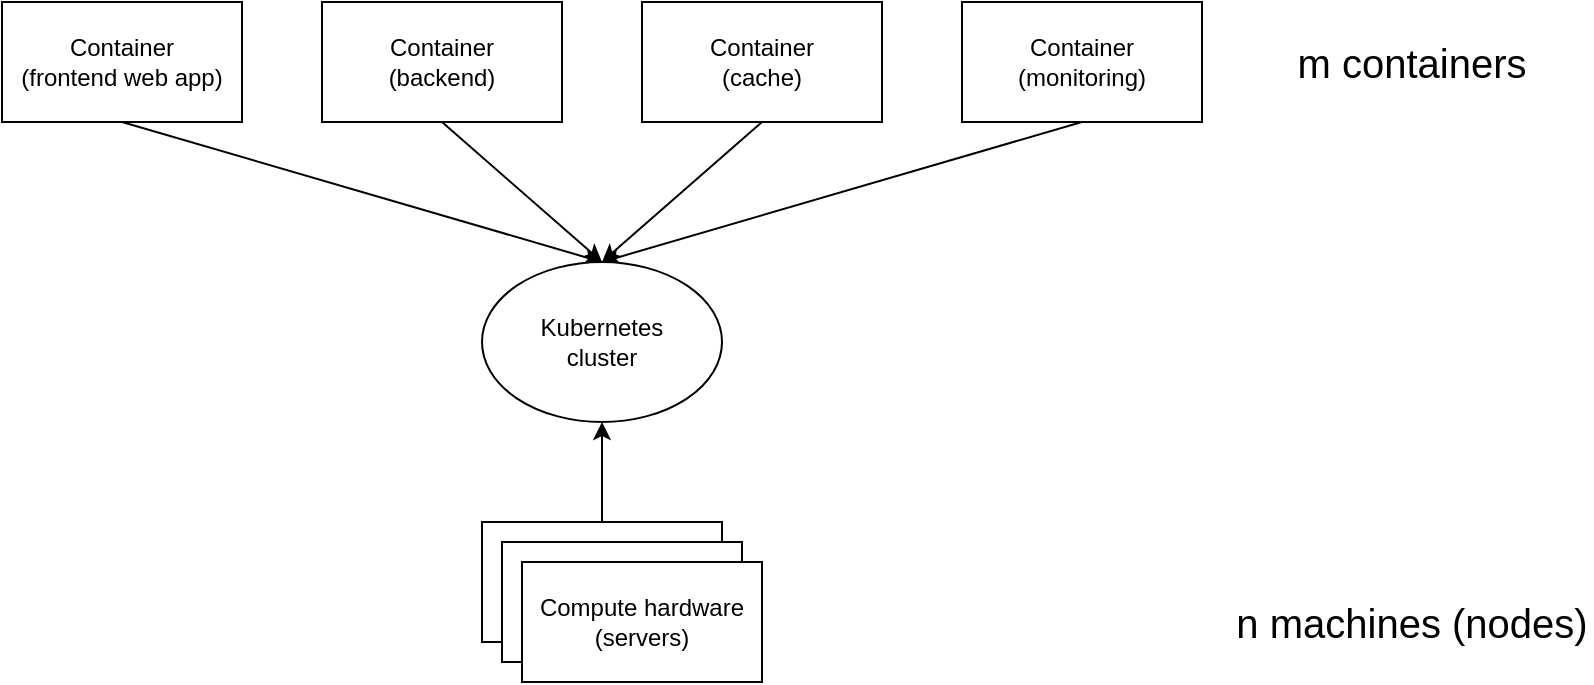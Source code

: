 <mxfile version="20.3.0" type="device"><diagram id="vrpOzE_966XCO8ZPSDGx" name="Page-1"><mxGraphModel dx="1042" dy="732" grid="1" gridSize="10" guides="1" tooltips="1" connect="1" arrows="1" fold="1" page="1" pageScale="1" pageWidth="850" pageHeight="1100" math="0" shadow="0"><root><mxCell id="0"/><mxCell id="1" parent="0"/><mxCell id="U3PLiyonTBUKEKgpUl-Z-16" style="edgeStyle=none;rounded=0;orthogonalLoop=1;jettySize=auto;html=1;exitX=0.5;exitY=1;exitDx=0;exitDy=0;entryX=0.5;entryY=0;entryDx=0;entryDy=0;" edge="1" parent="1" source="U3PLiyonTBUKEKgpUl-Z-1" target="U3PLiyonTBUKEKgpUl-Z-20"><mxGeometry relative="1" as="geometry"><mxPoint x="304" y="318" as="targetPoint"/></mxGeometry></mxCell><mxCell id="U3PLiyonTBUKEKgpUl-Z-1" value="Container &lt;br&gt;(frontend web app)" style="rounded=0;whiteSpace=wrap;html=1;" vertex="1" parent="1"><mxGeometry x="40" y="200" width="120" height="60" as="geometry"/></mxCell><mxCell id="U3PLiyonTBUKEKgpUl-Z-17" style="edgeStyle=none;rounded=0;orthogonalLoop=1;jettySize=auto;html=1;exitX=0.5;exitY=1;exitDx=0;exitDy=0;entryX=0.5;entryY=0;entryDx=0;entryDy=0;" edge="1" parent="1" source="U3PLiyonTBUKEKgpUl-Z-2" target="U3PLiyonTBUKEKgpUl-Z-20"><mxGeometry relative="1" as="geometry"><mxPoint x="304" y="318" as="targetPoint"/></mxGeometry></mxCell><mxCell id="U3PLiyonTBUKEKgpUl-Z-2" value="Container &lt;br&gt;(backend)" style="rounded=0;whiteSpace=wrap;html=1;" vertex="1" parent="1"><mxGeometry x="200" y="200" width="120" height="60" as="geometry"/></mxCell><mxCell id="U3PLiyonTBUKEKgpUl-Z-18" style="edgeStyle=none;rounded=0;orthogonalLoop=1;jettySize=auto;html=1;exitX=0.5;exitY=1;exitDx=0;exitDy=0;entryX=0.5;entryY=0;entryDx=0;entryDy=0;" edge="1" parent="1" source="U3PLiyonTBUKEKgpUl-Z-3" target="U3PLiyonTBUKEKgpUl-Z-20"><mxGeometry relative="1" as="geometry"><mxPoint x="304" y="318" as="targetPoint"/></mxGeometry></mxCell><mxCell id="U3PLiyonTBUKEKgpUl-Z-3" value="Container &lt;br&gt;(cache)" style="rounded=0;whiteSpace=wrap;html=1;" vertex="1" parent="1"><mxGeometry x="360" y="200" width="120" height="60" as="geometry"/></mxCell><mxCell id="U3PLiyonTBUKEKgpUl-Z-19" style="edgeStyle=none;rounded=0;orthogonalLoop=1;jettySize=auto;html=1;exitX=0.5;exitY=1;exitDx=0;exitDy=0;entryX=0.5;entryY=0;entryDx=0;entryDy=0;" edge="1" parent="1" source="U3PLiyonTBUKEKgpUl-Z-4" target="U3PLiyonTBUKEKgpUl-Z-20"><mxGeometry relative="1" as="geometry"><mxPoint x="304" y="318" as="targetPoint"/></mxGeometry></mxCell><mxCell id="U3PLiyonTBUKEKgpUl-Z-4" value="Container &lt;br&gt;(monitoring)" style="rounded=0;whiteSpace=wrap;html=1;" vertex="1" parent="1"><mxGeometry x="520" y="200" width="120" height="60" as="geometry"/></mxCell><mxCell id="U3PLiyonTBUKEKgpUl-Z-14" style="rounded=0;orthogonalLoop=1;jettySize=auto;html=1;exitX=0.5;exitY=0;exitDx=0;exitDy=0;entryX=0.5;entryY=1;entryDx=0;entryDy=0;" edge="1" parent="1" source="U3PLiyonTBUKEKgpUl-Z-6" target="U3PLiyonTBUKEKgpUl-Z-20"><mxGeometry relative="1" as="geometry"><mxPoint x="358" y="386" as="targetPoint"/></mxGeometry></mxCell><mxCell id="U3PLiyonTBUKEKgpUl-Z-6" value="Compute hardware" style="rounded=0;whiteSpace=wrap;html=1;" vertex="1" parent="1"><mxGeometry x="280" y="460" width="120" height="60" as="geometry"/></mxCell><mxCell id="U3PLiyonTBUKEKgpUl-Z-12" value="Compute hardware" style="rounded=0;whiteSpace=wrap;html=1;" vertex="1" parent="1"><mxGeometry x="290" y="470" width="120" height="60" as="geometry"/></mxCell><mxCell id="U3PLiyonTBUKEKgpUl-Z-13" value="Compute hardware&lt;br&gt;(servers)" style="rounded=0;whiteSpace=wrap;html=1;" vertex="1" parent="1"><mxGeometry x="300" y="480" width="120" height="60" as="geometry"/></mxCell><mxCell id="U3PLiyonTBUKEKgpUl-Z-20" value="Kubernetes &lt;br&gt;cluster" style="ellipse;whiteSpace=wrap;html=1;" vertex="1" parent="1"><mxGeometry x="280" y="330" width="120" height="80" as="geometry"/></mxCell><mxCell id="U3PLiyonTBUKEKgpUl-Z-21" value="m containers" style="text;html=1;strokeColor=none;fillColor=none;align=center;verticalAlign=middle;whiteSpace=wrap;rounded=0;fontSize=20;" vertex="1" parent="1"><mxGeometry x="680" y="215" width="130" height="30" as="geometry"/></mxCell><mxCell id="U3PLiyonTBUKEKgpUl-Z-22" value="n machines (nodes)" style="text;html=1;strokeColor=none;fillColor=none;align=center;verticalAlign=middle;whiteSpace=wrap;rounded=0;fontSize=20;" vertex="1" parent="1"><mxGeometry x="655" y="495" width="180" height="30" as="geometry"/></mxCell></root></mxGraphModel></diagram></mxfile>